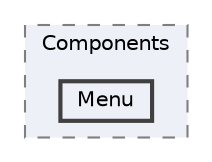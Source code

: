 digraph "UI/Components/Menu"
{
 // LATEX_PDF_SIZE
  bgcolor="transparent";
  edge [fontname=Helvetica,fontsize=10,labelfontname=Helvetica,labelfontsize=10];
  node [fontname=Helvetica,fontsize=10,shape=box,height=0.2,width=0.4];
  compound=true
  subgraph clusterdir_de261c85cb9b9ff9d3563e4f7cfc6934 {
    graph [ bgcolor="#edf0f7", pencolor="grey50", label="Components", fontname=Helvetica,fontsize=10 style="filled,dashed", URL="dir_de261c85cb9b9ff9d3563e4f7cfc6934.html",tooltip=""]
  dir_bdbe83ab7ec1c2366560d23de90d43a4 [label="Menu", fillcolor="#edf0f7", color="grey25", style="filled,bold", URL="dir_bdbe83ab7ec1c2366560d23de90d43a4.html",tooltip=""];
  }
}
